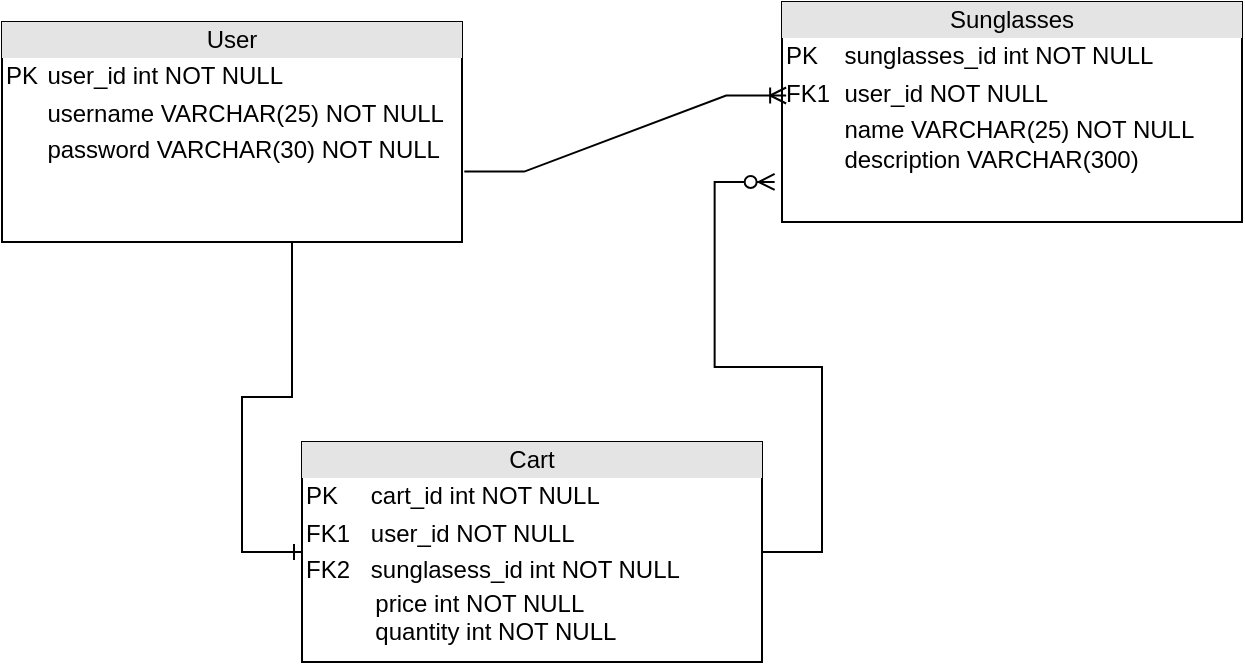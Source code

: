 <mxfile version="24.0.7" type="device">
  <diagram name="Page-1" id="iiVCO6Qhn015DZosXago">
    <mxGraphModel dx="875" dy="435" grid="1" gridSize="10" guides="1" tooltips="1" connect="1" arrows="1" fold="1" page="1" pageScale="1" pageWidth="827" pageHeight="1169" math="0" shadow="0">
      <root>
        <mxCell id="0" />
        <mxCell id="1" parent="0" />
        <mxCell id="wfzQ5F3eVx7eMaUEevf4-1" value="&lt;div style=&quot;text-align: center; box-sizing: border-box; width: 100%; background: rgb(228, 228, 228); padding: 2px;&quot;&gt;User&lt;/div&gt;&lt;table style=&quot;width:100%;font-size:1em;&quot; cellpadding=&quot;2&quot; cellspacing=&quot;0&quot;&gt;&lt;tbody&gt;&lt;tr&gt;&lt;td&gt;PK&lt;/td&gt;&lt;td&gt;user_id int NOT NULL&lt;/td&gt;&lt;/tr&gt;&lt;tr&gt;&lt;td&gt;&lt;br&gt;&lt;/td&gt;&lt;td&gt;username VARCHAR(25) NOT NULL&lt;/td&gt;&lt;/tr&gt;&lt;tr&gt;&lt;td&gt;&lt;/td&gt;&lt;td&gt;password VARCHAR(30) NOT NULL&lt;/td&gt;&lt;/tr&gt;&lt;/tbody&gt;&lt;/table&gt;" style="verticalAlign=top;align=left;overflow=fill;html=1;whiteSpace=wrap;" vertex="1" parent="1">
          <mxGeometry x="240" y="160" width="230" height="110" as="geometry" />
        </mxCell>
        <mxCell id="wfzQ5F3eVx7eMaUEevf4-2" value="&lt;div style=&quot;text-align: center; box-sizing: border-box; width: 100%; background: rgb(228, 228, 228); padding: 2px;&quot;&gt;Sunglasses&lt;/div&gt;&lt;table style=&quot;width:100%;font-size:1em;&quot; cellpadding=&quot;2&quot; cellspacing=&quot;0&quot;&gt;&lt;tbody&gt;&lt;tr&gt;&lt;td&gt;PK&lt;/td&gt;&lt;td&gt;sunglasses_id int NOT NULL&lt;/td&gt;&lt;/tr&gt;&lt;tr&gt;&lt;td&gt;FK1&lt;/td&gt;&lt;td&gt;user_id NOT NULL&lt;/td&gt;&lt;/tr&gt;&lt;tr&gt;&lt;td&gt;&lt;/td&gt;&lt;td&gt;name VARCHAR(25) NOT NULL&lt;br&gt;description VARCHAR(300)&lt;/td&gt;&lt;/tr&gt;&lt;/tbody&gt;&lt;/table&gt;" style="verticalAlign=top;align=left;overflow=fill;html=1;whiteSpace=wrap;" vertex="1" parent="1">
          <mxGeometry x="630" y="150" width="230" height="110" as="geometry" />
        </mxCell>
        <mxCell id="wfzQ5F3eVx7eMaUEevf4-5" value="" style="edgeStyle=entityRelationEdgeStyle;fontSize=12;html=1;endArrow=ERoneToMany;rounded=0;exitX=1.005;exitY=0.68;exitDx=0;exitDy=0;entryX=0.009;entryY=0.425;entryDx=0;entryDy=0;entryPerimeter=0;exitPerimeter=0;" edge="1" parent="1" source="wfzQ5F3eVx7eMaUEevf4-1" target="wfzQ5F3eVx7eMaUEevf4-2">
          <mxGeometry width="100" height="100" relative="1" as="geometry">
            <mxPoint x="310" y="170" as="sourcePoint" />
            <mxPoint x="410" y="70" as="targetPoint" />
          </mxGeometry>
        </mxCell>
        <mxCell id="wfzQ5F3eVx7eMaUEevf4-6" value="&lt;div style=&quot;text-align: center; box-sizing: border-box; width: 100%; background: rgb(228, 228, 228); padding: 2px;&quot;&gt;Cart&lt;/div&gt;&lt;table style=&quot;width:100%;font-size:1em;&quot; cellpadding=&quot;2&quot; cellspacing=&quot;0&quot;&gt;&lt;tbody&gt;&lt;tr&gt;&lt;td&gt;PK&lt;/td&gt;&lt;td&gt;cart_id int NOT NULL&lt;/td&gt;&lt;/tr&gt;&lt;tr&gt;&lt;td&gt;FK1&lt;/td&gt;&lt;td&gt;user_id NOT NULL&lt;/td&gt;&lt;/tr&gt;&lt;tr&gt;&lt;td&gt;FK2&lt;/td&gt;&lt;td&gt;sunglasess_id int NOT NULL&lt;br&gt;&lt;/td&gt;&lt;/tr&gt;&lt;/tbody&gt;&lt;/table&gt;&lt;span style=&quot;background-color: initial;&quot;&gt;&amp;nbsp; &amp;nbsp; &amp;nbsp; &amp;nbsp; &amp;nbsp; &amp;nbsp;price int NOT NULL&lt;/span&gt;&lt;div&gt;&lt;span style=&quot;background-color: initial;&quot;&gt;&amp;nbsp; &amp;nbsp; &amp;nbsp; &amp;nbsp; &amp;nbsp; &amp;nbsp;quantity int NOT NULL&lt;/span&gt;&lt;/div&gt;" style="verticalAlign=top;align=left;overflow=fill;html=1;whiteSpace=wrap;" vertex="1" parent="1">
          <mxGeometry x="390" y="370" width="230" height="110" as="geometry" />
        </mxCell>
        <mxCell id="wfzQ5F3eVx7eMaUEevf4-9" value="" style="edgeStyle=entityRelationEdgeStyle;fontSize=12;html=1;endArrow=ERzeroToMany;endFill=1;rounded=0;exitX=1;exitY=0.5;exitDx=0;exitDy=0;entryX=-0.016;entryY=0.818;entryDx=0;entryDy=0;entryPerimeter=0;" edge="1" parent="1" source="wfzQ5F3eVx7eMaUEevf4-6" target="wfzQ5F3eVx7eMaUEevf4-2">
          <mxGeometry width="100" height="100" relative="1" as="geometry">
            <mxPoint x="330" y="340" as="sourcePoint" />
            <mxPoint x="430" y="240" as="targetPoint" />
          </mxGeometry>
        </mxCell>
        <mxCell id="wfzQ5F3eVx7eMaUEevf4-10" value="" style="edgeStyle=entityRelationEdgeStyle;fontSize=12;html=1;endArrow=ERone;endFill=1;rounded=0;exitX=0.5;exitY=1;exitDx=0;exitDy=0;entryX=0;entryY=0.5;entryDx=0;entryDy=0;" edge="1" parent="1" source="wfzQ5F3eVx7eMaUEevf4-1" target="wfzQ5F3eVx7eMaUEevf4-6">
          <mxGeometry width="100" height="100" relative="1" as="geometry">
            <mxPoint x="390" y="400" as="sourcePoint" />
            <mxPoint x="490" y="300" as="targetPoint" />
          </mxGeometry>
        </mxCell>
      </root>
    </mxGraphModel>
  </diagram>
</mxfile>
